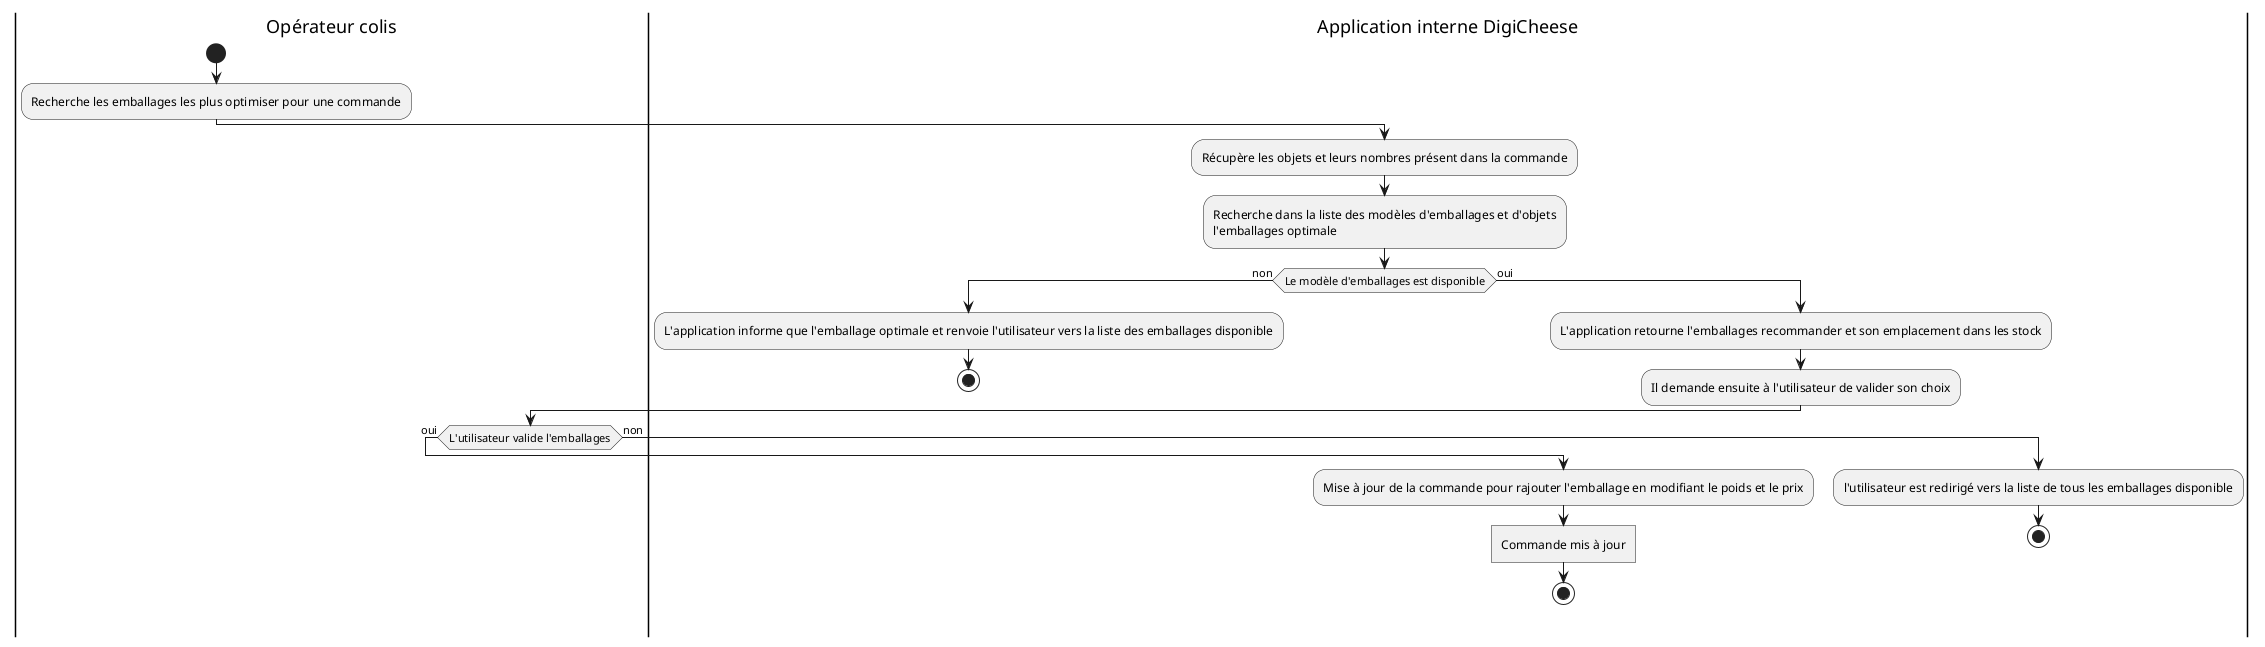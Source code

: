 @startuml création compte client da
|Opérateur colis|
start

:Recherche les emballages les plus optimiser pour une commande;
|Application interne DigiCheese|
:Récupère les objets et leurs nombres présent dans la commande;
:Recherche dans la liste des modèles d'emballages et d'objets\nl'emballages optimale;

if(Le modèle d'emballages est disponible) then (non)
    :L'application informe que l'emballage optimale et renvoie l'utilisateur vers la liste des emballages disponible;
    stop
else(oui)
    :L'application retourne l'emballages recommander et son emplacement dans les stock;
    :Il demande ensuite à l'utilisateur de valider son choix;
    |Opérateur colis|
    if (L'utilisateur valide l'emballages) then (oui)
        |Application interne DigiCheese|
        :Mise à jour de la commande pour rajouter l'emballage en modifiant le poids et le prix;
        :Commande mis à jour]
        stop
    else (non)
        :l'utilisateur est redirigé vers la liste de tous les emballages disponible;
        stop

@enduml